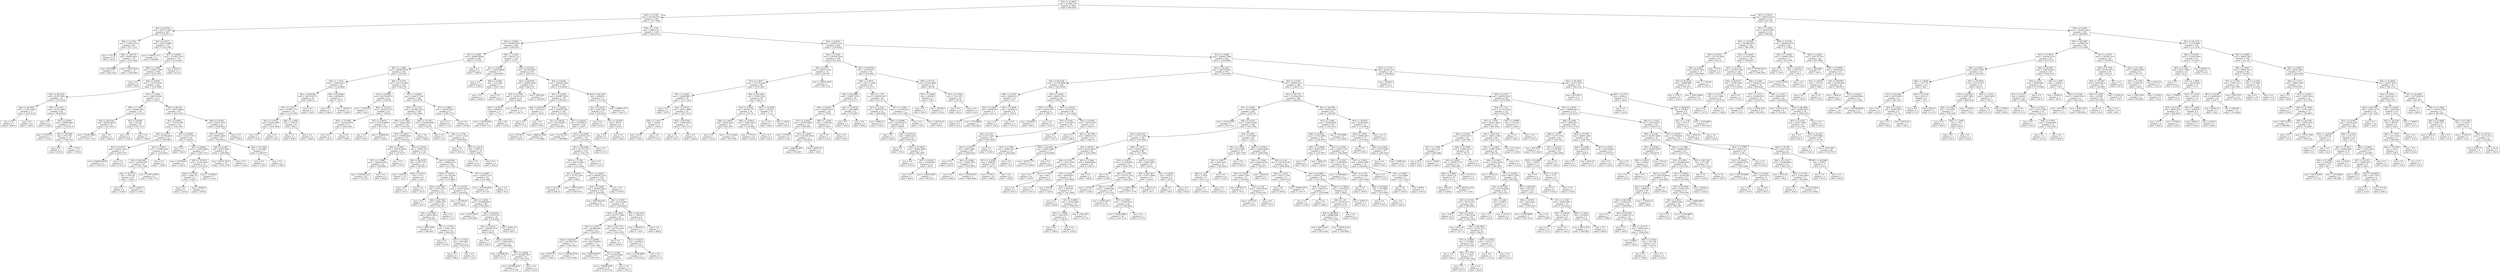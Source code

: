 digraph Tree {
node [shape=box] ;
0 [label="X[5] <= 16.4822\nmse = 333404.7141\nsamples = 2000\nvalue = 996.3955"] ;
1 [label="X[6] <= 0.1365\nmse = 301204.8375\nsamples = 1526\nvalue = 1107.7844"] ;
0 -> 1 [labeldistance=2.5, labelangle=45, headlabel="True"] ;
2 [label="X[3] <= 0.4762\nmse = 227271.9307\nsamples = 207\nvalue = 1392.6715"] ;
1 -> 2 ;
3 [label="X[8] <= 4.5724\nmse = 175094.3163\nsamples = 28\nvalue = 871.5714"] ;
2 -> 3 ;
4 [label="mse = 7123.36\nsamples = 10\nvalue = 385.8"] ;
3 -> 4 ;
5 [label="X[4] <= 58.6779\nmse = 64483.4691\nsamples = 18\nvalue = 1141.4444"] ;
3 -> 5 ;
6 [label="mse = 826.8889\nsamples = 3\nvalue = 820.3333"] ;
5 -> 6 ;
7 [label="mse = 52467.8222\nsamples = 15\nvalue = 1205.6667"] ;
5 -> 7 ;
8 [label="X[1] <= 0.8211\nmse = 186313.0889\nsamples = 179\nvalue = 1474.1844"] ;
2 -> 8 ;
9 [label="mse = 274879.1111\nsamples = 9\nvalue = 758.6667"] ;
8 -> 9 ;
10 [label="X[7] <= 4.8602\nmse = 153085.3193\nsamples = 170\nvalue = 1512.0647"] ;
8 -> 10 ;
11 [label="X[8] <= 1.0389\nmse = 139201.2369\nsamples = 166\nvalue = 1532.3072"] ;
10 -> 11 ;
12 [label="mse = 0.0\nsamples = 6\nvalue = 984.0"] ;
11 -> 12 ;
13 [label="X[6] <= 0.0091\nmse = 132724.4765\nsamples = 160\nvalue = 1552.8688"] ;
11 -> 13 ;
14 [label="X[2] <= 84.2072\nmse = 61267.9405\nsamples = 43\nvalue = 1710.3256"] ;
13 -> 14 ;
15 [label="X[4] <= 44.4932\nmse = 51252.5952\nsamples = 17\nvalue = 1535.4118"] ;
14 -> 15 ;
16 [label="mse = 0.0\nsamples = 7\nvalue = 1806.0"] ;
15 -> 16 ;
17 [label="mse = 0.0\nsamples = 10\nvalue = 1346.0"] ;
15 -> 17 ;
18 [label="X[0] <= 0.1627\nmse = 34732.3669\nsamples = 26\nvalue = 1824.6923"] ;
14 -> 18 ;
19 [label="mse = 0.0\nsamples = 9\nvalue = 1948.0"] ;
18 -> 19 ;
20 [label="X[5] <= 6.8091\nmse = 40808.9481\nsamples = 17\nvalue = 1759.4118"] ;
18 -> 20 ;
21 [label="mse = 187272.0\nsamples = 3\nvalue = 1576.0"] ;
20 -> 21 ;
22 [label="X[2] <= 88.7006\nmse = 670.7755\nsamples = 14\nvalue = 1798.7143"] ;
20 -> 22 ;
23 [label="mse = 0.0\nsamples = 3\nvalue = 1816.0"] ;
22 -> 23 ;
24 [label="mse = 750.0\nsamples = 11\nvalue = 1794.0"] ;
22 -> 24 ;
25 [label="X[7] <= 1.4403\nmse = 146525.6581\nsamples = 117\nvalue = 1495.0"] ;
13 -> 25 ;
26 [label="X[8] <= 7.3365\nmse = 45969.1822\nsamples = 30\nvalue = 1713.1333"] ;
25 -> 26 ;
27 [label="X[2] <= 89.3356\nmse = 68228.2438\nsamples = 19\nvalue = 1673.4211"] ;
26 -> 27 ;
28 [label="mse = 76240.3806\nsamples = 17\nvalue = 1672.1765"] ;
27 -> 28 ;
29 [label="mse = 0.0\nsamples = 2\nvalue = 1684.0"] ;
27 -> 29 ;
30 [label="X[7] <= 0.8382\nmse = 92.562\nsamples = 11\nvalue = 1781.7273"] ;
26 -> 30 ;
31 [label="mse = 0.0\nsamples = 4\nvalue = 1769.0"] ;
30 -> 31 ;
32 [label="mse = 0.0\nsamples = 7\nvalue = 1789.0"] ;
30 -> 32 ;
33 [label="X[2] <= 89.359\nmse = 159134.8604\nsamples = 87\nvalue = 1419.7816"] ;
25 -> 33 ;
34 [label="X[3] <= 0.6693\nmse = 170331.992\nsamples = 56\nvalue = 1326.1607"] ;
33 -> 34 ;
35 [label="X[0] <= 0.2012\nmse = 187594.9444\nsamples = 36\nvalue = 1360.6667"] ;
34 -> 35 ;
36 [label="X[5] <= 8.6574\nmse = 282421.2622\nsamples = 15\nvalue = 1400.7333"] ;
35 -> 36 ;
37 [label="mse = 384665.6529\nsamples = 11\nvalue = 1389.7273"] ;
36 -> 37 ;
38 [label="mse = 0.0\nsamples = 4\nvalue = 1431.0"] ;
36 -> 38 ;
39 [label="X[1] <= 0.8621\nmse = 117896.1406\nsamples = 21\nvalue = 1332.0476"] ;
35 -> 39 ;
40 [label="X[2] <= 86.4203\nmse = 129320.5097\nsamples = 19\nvalue = 1341.7368"] ;
39 -> 40 ;
41 [label="X[2] <= 82.5753\nmse = 1879.56\nsamples = 10\nvalue = 1346.2"] ;
40 -> 41 ;
42 [label="mse = 0.0\nsamples = 6\nvalue = 1338.0"] ;
41 -> 42 ;
43 [label="mse = 4446.75\nsamples = 4\nvalue = 1358.5"] ;
41 -> 43 ;
44 [label="mse = 270874.8395\nsamples = 9\nvalue = 1336.7778"] ;
40 -> 44 ;
45 [label="mse = 0.0\nsamples = 2\nvalue = 1240.0"] ;
39 -> 45 ;
46 [label="X[1] <= 0.8589\nmse = 133257.7475\nsamples = 20\nvalue = 1264.05"] ;
34 -> 46 ;
47 [label="mse = 0.0\nsamples = 3\nvalue = 816.0"] ;
46 -> 47 ;
48 [label="X[1] <= 0.9653\nmse = 115095.8685\nsamples = 17\nvalue = 1343.1176"] ;
46 -> 48 ;
49 [label="mse = 120270.24\nsamples = 5\nvalue = 1505.6"] ;
48 -> 49 ;
50 [label="X[4] <= 70.5415\nmse = 97356.2431\nsamples = 12\nvalue = 1275.4167"] ;
48 -> 50 ;
51 [label="X[0] <= 0.5359\nmse = 12443.76\nsamples = 5\nvalue = 1460.8"] ;
50 -> 51 ;
52 [label="mse = 0.0\nsamples = 2\nvalue = 1435.0"] ;
51 -> 52 ;
53 [label="mse = 20000.0\nsamples = 3\nvalue = 1478.0"] ;
51 -> 53 ;
54 [label="mse = 115926.0\nsamples = 7\nvalue = 1143.0"] ;
50 -> 54 ;
55 [label="X[8] <= 6.4563\nmse = 94472.3455\nsamples = 31\nvalue = 1588.9032"] ;
33 -> 55 ;
56 [label="X[6] <= 0.0345\nmse = 69945.2604\nsamples = 29\nvalue = 1633.6552"] ;
55 -> 56 ;
57 [label="X[0] <= 0.2367\nmse = 82257.6281\nsamples = 22\nvalue = 1584.9091"] ;
56 -> 57 ;
58 [label="mse = 83272.5319\nsamples = 19\nvalue = 1625.3158"] ;
57 -> 58 ;
59 [label="mse = 0.0\nsamples = 3\nvalue = 1329.0"] ;
57 -> 59 ;
60 [label="X[2] <= 91.7659\nmse = 310.4082\nsamples = 7\nvalue = 1786.8571"] ;
56 -> 60 ;
61 [label="mse = 0.0\nsamples = 2\nvalue = 1759.0"] ;
60 -> 61 ;
62 [label="mse = 0.0\nsamples = 5\nvalue = 1798.0"] ;
60 -> 62 ;
63 [label="mse = 0.0\nsamples = 2\nvalue = 940.0"] ;
55 -> 63 ;
64 [label="mse = 6561.0\nsamples = 4\nvalue = 672.0"] ;
10 -> 64 ;
65 [label="X[8] <= 1.7345\nmse = 298071.61\nsamples = 1319\nvalue = 1063.0751"] ;
1 -> 65 ;
66 [label="X[6] <= 0.6668\nmse = 393084.0057\nsamples = 469\nvalue = 940.6183"] ;
65 -> 66 ;
67 [label="X[7] <= 4.9588\nmse = 326893.8564\nsamples = 249\nvalue = 775.502"] ;
66 -> 67 ;
68 [label="X[5] <= 1.1848\nmse = 299586.8538\nsamples = 243\nvalue = 746.3045"] ;
67 -> 68 ;
69 [label="X[5] <= 1.1416\nmse = 178458.1617\nsamples = 29\nvalue = 1126.8966"] ;
68 -> 69 ;
70 [label="X[4] <= 69.8549\nmse = 100133.9375\nsamples = 24\nvalue = 994.25"] ;
69 -> 70 ;
71 [label="X[7] <= 4.4711\nmse = 51089.7175\nsamples = 19\nvalue = 1119.5789"] ;
70 -> 71 ;
72 [label="X[5] <= 1.0214\nmse = 52842.0496\nsamples = 11\nvalue = 1232.3636"] ;
71 -> 72 ;
73 [label="mse = 0.0\nsamples = 2\nvalue = 1720.0"] ;
72 -> 73 ;
74 [label="mse = 0.0\nsamples = 9\nvalue = 1124.0"] ;
72 -> 74 ;
75 [label="X[8] <= 1.0293\nmse = 7140.25\nsamples = 8\nvalue = 964.5"] ;
71 -> 75 ;
76 [label="mse = 0.0\nsamples = 4\nvalue = 880.0"] ;
75 -> 76 ;
77 [label="mse = 0.0\nsamples = 4\nvalue = 1049.0"] ;
75 -> 77 ;
78 [label="mse = 0.0\nsamples = 5\nvalue = 518.0"] ;
70 -> 78 ;
79 [label="X[2] <= 83.8444\nmse = 64566.64\nsamples = 5\nvalue = 1763.6"] ;
69 -> 79 ;
80 [label="mse = 0.0\nsamples = 3\nvalue = 1964.0"] ;
79 -> 80 ;
81 [label="mse = 10816.0\nsamples = 2\nvalue = 1463.0"] ;
79 -> 81 ;
82 [label="X[6] <= 0.2074\nmse = 293712.2069\nsamples = 214\nvalue = 694.729"] ;
68 -> 82 ;
83 [label="X[3] <= 0.5489\nmse = 435706.8576\nsamples = 25\nvalue = 1145.68"] ;
82 -> 83 ;
84 [label="mse = 12188.16\nsamples = 5\nvalue = 302.2"] ;
83 -> 84 ;
85 [label="X[4] <= 75.9213\nmse = 319255.7475\nsamples = 20\nvalue = 1356.55"] ;
83 -> 85 ;
86 [label="X[4] <= 74.2665\nmse = 130320.2479\nsamples = 11\nvalue = 1650.4545"] ;
85 -> 86 ;
87 [label="mse = 0.0\nsamples = 5\nvalue = 1255.0"] ;
86 -> 87 ;
88 [label="mse = 0.0\nsamples = 6\nvalue = 1980.0"] ;
86 -> 88 ;
89 [label="X[7] <= 4.4679\nmse = 315564.8889\nsamples = 9\nvalue = 997.3333"] ;
85 -> 89 ;
90 [label="mse = 0.0\nsamples = 4\nvalue = 583.0"] ;
89 -> 90 ;
91 [label="mse = 320808.96\nsamples = 5\nvalue = 1328.8"] ;
89 -> 91 ;
92 [label="X[1] <= 0.8368\nmse = 244472.7186\nsamples = 189\nvalue = 635.0794"] ;
82 -> 92 ;
93 [label="X[5] <= 15.1161\nmse = 215060.7833\nsamples = 180\nvalue = 601.3944"] ;
92 -> 93 ;
94 [label="X[4] <= 97.7845\nmse = 192445.9457\nsamples = 155\nvalue = 546.0516"] ;
93 -> 94 ;
95 [label="X[3] <= 0.4916\nmse = 170899.9316\nsamples = 153\nvalue = 528.4314"] ;
94 -> 95 ;
96 [label="X[6] <= 0.5054\nmse = 241916.9628\nsamples = 34\nvalue = 727.9118"] ;
95 -> 96 ;
97 [label="X[7] <= 3.7098\nmse = 249499.0303\nsamples = 32\nvalue = 748.9688"] ;
96 -> 97 ;
98 [label="mse = 330028.1233\nsamples = 24\nvalue = 723.2917"] ;
97 -> 98 ;
99 [label="mse = 0.0\nsamples = 8\nvalue = 826.0"] ;
97 -> 99 ;
100 [label="mse = 0.0\nsamples = 2\nvalue = 391.0"] ;
96 -> 100 ;
101 [label="X[3] <= 0.5583\nmse = 135991.725\nsamples = 119\nvalue = 471.437"] ;
95 -> 101 ;
102 [label="X[4] <= 66.4278\nmse = 4783.7755\nsamples = 14\nvalue = 169.2857"] ;
101 -> 102 ;
103 [label="mse = 2628.36\nsamples = 10\nvalue = 135.2"] ;
102 -> 103 ;
104 [label="X[6] <= 0.6311\nmse = 6.25\nsamples = 4\nvalue = 254.5"] ;
102 -> 104 ;
105 [label="mse = 0.0\nsamples = 2\nvalue = 257.0"] ;
104 -> 105 ;
106 [label="mse = 0.0\nsamples = 2\nvalue = 252.0"] ;
104 -> 106 ;
107 [label="X[4] <= 94.8246\nmse = 139690.3713\nsamples = 105\nvalue = 511.7238"] ;
101 -> 107 ;
108 [label="X[4] <= 75.9213\nmse = 121739.594\nsamples = 86\nvalue = 570.5698"] ;
107 -> 108 ;
109 [label="X[2] <= 82.7065\nmse = 41015.4711\nsamples = 33\nvalue = 475.7273"] ;
108 -> 109 ;
110 [label="mse = 0.0\nsamples = 7\nvalue = 221.0"] ;
109 -> 110 ;
111 [label="X[4] <= 69.7446\nmse = 29885.5207\nsamples = 26\nvalue = 544.3077"] ;
109 -> 111 ;
112 [label="X[4] <= 43.3885\nmse = 20955.2653\nsamples = 21\nvalue = 599.8571"] ;
111 -> 112 ;
113 [label="mse = 3690.1389\nsamples = 6\nvalue = 388.1667"] ;
112 -> 113 ;
114 [label="X[7] <= 2.6758\nmse = 2766.1156\nsamples = 15\nvalue = 684.5333"] ;
112 -> 114 ;
115 [label="mse = 0.0\nsamples = 2\nvalue = 557.0"] ;
114 -> 115 ;
116 [label="X[5] <= 2.2539\nmse = 304.4379\nsamples = 13\nvalue = 704.1538"] ;
114 -> 116 ;
117 [label="mse = 0.0\nsamples = 7\nvalue = 688.0"] ;
116 -> 117 ;
118 [label="mse = 0.0\nsamples = 6\nvalue = 723.0"] ;
116 -> 118 ;
119 [label="mse = 0.0\nsamples = 5\nvalue = 311.0"] ;
111 -> 119 ;
120 [label="X[7] <= 4.5378\nmse = 162913.8199\nsamples = 53\nvalue = 629.6226"] ;
108 -> 120 ;
121 [label="mse = 167444.64\nsamples = 5\nvalue = 984.6"] ;
120 -> 121 ;
122 [label="X[8] <= 1.0402\nmse = 147948.6454\nsamples = 48\nvalue = 592.6458"] ;
120 -> 122 ;
123 [label="mse = 91379.8025\nsamples = 9\nvalue = 410.4444"] ;
122 -> 123 ;
124 [label="X[2] <= 89.2052\nmse = 151574.1617\nsamples = 39\nvalue = 634.6923"] ;
122 -> 124 ;
125 [label="X[1] <= 0.8218\nmse = 169649.7576\nsamples = 33\nvalue = 660.0"] ;
124 -> 125 ;
126 [label="mse = 0.0\nsamples = 2\nvalue = 845.0"] ;
125 -> 126 ;
127 [label="X[2] <= 83.0565\nmse = 178244.3829\nsamples = 31\nvalue = 648.0645"] ;
125 -> 127 ;
128 [label="mse = 205480.89\nsamples = 10\nvalue = 597.1"] ;
127 -> 128 ;
129 [label="X[1] <= 0.8268\nmse = 163448.7937\nsamples = 21\nvalue = 672.3333"] ;
127 -> 129 ;
130 [label="mse = 201894.4152\nsamples = 17\nvalue = 670.7647"] ;
129 -> 130 ;
131 [label="mse = 0.0\nsamples = 4\nvalue = 679.0"] ;
129 -> 131 ;
132 [label="mse = 29261.25\nsamples = 6\nvalue = 495.5"] ;
124 -> 132 ;
133 [label="X[7] <= 4.8863\nmse = 134322.1274\nsamples = 19\nvalue = 245.3684"] ;
107 -> 133 ;
134 [label="mse = 241196.4844\nsamples = 8\nvalue = 457.625"] ;
133 -> 134 ;
135 [label="mse = 0.0\nsamples = 11\nvalue = 91.0"] ;
133 -> 135 ;
136 [label="mse = 0.0\nsamples = 2\nvalue = 1894.0"] ;
94 -> 136 ;
137 [label="X[4] <= 70.3971\nmse = 218548.0896\nsamples = 25\nvalue = 944.52"] ;
93 -> 137 ;
138 [label="mse = 0.0\nsamples = 3\nvalue = 32.0"] ;
137 -> 138 ;
139 [label="X[8] <= 1.5758\nmse = 119317.1343\nsamples = 22\nvalue = 1068.9545"] ;
137 -> 139 ;
140 [label="mse = 0.0\nsamples = 3\nvalue = 1835.0"] ;
139 -> 140 ;
141 [label="X[7] <= 3.8176\nmse = 30870.0\nsamples = 19\nvalue = 948.0"] ;
139 -> 141 ;
142 [label="mse = 0.0\nsamples = 14\nvalue = 1053.0"] ;
141 -> 142 ;
143 [label="mse = 0.0\nsamples = 5\nvalue = 654.0"] ;
141 -> 143 ;
144 [label="X[7] <= 4.8863\nmse = 356148.3951\nsamples = 9\nvalue = 1308.7778"] ;
92 -> 144 ;
145 [label="mse = 0.0\nsamples = 5\nvalue = 775.0"] ;
144 -> 145 ;
146 [label="mse = 0.0\nsamples = 4\nvalue = 1976.0"] ;
144 -> 146 ;
147 [label="mse = 0.0\nsamples = 6\nvalue = 1958.0"] ;
67 -> 147 ;
148 [label="X[5] <= 1.1039\nmse = 402217.25\nsamples = 220\nvalue = 1127.5"] ;
66 -> 148 ;
149 [label="X[1] <= 0.8229\nmse = 110230.8099\nsamples = 11\nvalue = 1664.9091"] ;
148 -> 149 ;
150 [label="mse = 0.0\nsamples = 4\nvalue = 1226.0"] ;
149 -> 150 ;
151 [label="X[6] <= 0.9381\nmse = 235.9184\nsamples = 7\nvalue = 1915.7143"] ;
149 -> 151 ;
152 [label="mse = 0.0\nsamples = 5\nvalue = 1906.0"] ;
151 -> 152 ;
153 [label="mse = 0.0\nsamples = 2\nvalue = 1940.0"] ;
151 -> 153 ;
154 [label="X[4] <= 65.3815\nmse = 401584.4847\nsamples = 209\nvalue = 1099.2153"] ;
148 -> 154 ;
155 [label="X[2] <= 84.8165\nmse = 208842.2893\nsamples = 22\nvalue = 626.2727"] ;
154 -> 155 ;
156 [label="X[3] <= 0.5746\nmse = 122394.1333\nsamples = 15\nvalue = 868.0"] ;
155 -> 156 ;
157 [label="X[1] <= 0.9432\nmse = 68650.0\nsamples = 11\nvalue = 771.0"] ;
156 -> 157 ;
158 [label="mse = 14639.5062\nsamples = 9\nvalue = 658.7778"] ;
157 -> 158 ;
159 [label="mse = 0.0\nsamples = 2\nvalue = 1276.0"] ;
157 -> 159 ;
160 [label="mse = 173160.1875\nsamples = 4\nvalue = 1134.75"] ;
156 -> 160 ;
161 [label="mse = 566.2041\nsamples = 7\nvalue = 108.2857"] ;
155 -> 161 ;
162 [label="X[3] <= 0.6199\nmse = 394849.5246\nsamples = 187\nvalue = 1154.8556"] ;
154 -> 162 ;
163 [label="X[7] <= 4.2224\nmse = 412867.2983\nsamples = 170\nvalue = 1192.8235"] ;
162 -> 163 ;
164 [label="X[4] <= 85.9379\nmse = 39755.76\nsamples = 5\nvalue = 539.8"] ;
163 -> 164 ;
165 [label="mse = 0.0\nsamples = 3\nvalue = 377.0"] ;
164 -> 165 ;
166 [label="mse = 0.0\nsamples = 2\nvalue = 784.0"] ;
164 -> 166 ;
167 [label="X[1] <= 0.8226\nmse = 410859.7041\nsamples = 165\nvalue = 1212.6121"] ;
163 -> 167 ;
168 [label="X[1] <= 0.8226\nmse = 191358.4671\nsamples = 21\nvalue = 939.0952"] ;
167 -> 168 ;
169 [label="mse = 18738.5\nsamples = 12\nvalue = 1045.0"] ;
168 -> 169 ;
170 [label="mse = 386624.7654\nsamples = 9\nvalue = 797.8889"] ;
168 -> 170 ;
171 [label="X[1] <= 0.8229\nmse = 430369.25\nsamples = 144\nvalue = 1252.5"] ;
167 -> 171 ;
172 [label="mse = 141102.321\nsamples = 9\nvalue = 1796.8889"] ;
171 -> 172 ;
173 [label="X[2] <= 91.6961\nmse = 428579.2755\nsamples = 135\nvalue = 1216.2074"] ;
171 -> 173 ;
174 [label="X[2] <= 90.1066\nmse = 427722.7472\nsamples = 132\nvalue = 1231.553"] ;
173 -> 174 ;
175 [label="X[5] <= 1.1788\nmse = 434719.3814\nsamples = 127\nvalue = 1212.2441"] ;
174 -> 175 ;
176 [label="X[7] <= 4.8912\nmse = 77755.1429\nsamples = 7\nvalue = 868.0"] ;
175 -> 176 ;
177 [label="mse = 54.1875\nsamples = 4\nvalue = 800.25"] ;
176 -> 177 ;
178 [label="mse = 167076.2222\nsamples = 3\nvalue = 958.3333"] ;
176 -> 178 ;
179 [label="X[1] <= 0.8265\nmse = 448226.3194\nsamples = 120\nvalue = 1232.325"] ;
175 -> 179 ;
180 [label="X[3] <= 0.5489\nmse = 452430.4281\nsamples = 118\nvalue = 1224.8051"] ;
179 -> 180 ;
181 [label="mse = 606728.8163\nsamples = 21\nvalue = 1067.5714"] ;
180 -> 181 ;
182 [label="X[6] <= 0.9267\nmse = 412514.605\nsamples = 97\nvalue = 1258.8454"] ;
180 -> 182 ;
183 [label="X[4] <= 83.3329\nmse = 419737.7669\nsamples = 93\nvalue = 1269.6774"] ;
182 -> 183 ;
184 [label="X[0] <= 0.1055\nmse = 441869.369\nsamples = 82\nvalue = 1248.8171"] ;
183 -> 184 ;
185 [label="X[2] <= 84.8165\nmse = 425709.7025\nsamples = 11\nvalue = 1384.5455"] ;
184 -> 185 ;
186 [label="mse = 8930.25\nsamples = 4\nvalue = 1659.5"] ;
185 -> 186 ;
187 [label="mse = 595983.6735\nsamples = 7\nvalue = 1227.4286"] ;
185 -> 187 ;
188 [label="X[7] <= 4.8002\nmse = 441076.6455\nsamples = 71\nvalue = 1227.7887"] ;
184 -> 188 ;
189 [label="mse = 485839.9937\nsamples = 47\nvalue = 1181.5319"] ;
188 -> 189 ;
190 [label="X[7] <= 4.894\nmse = 341018.9844\nsamples = 24\nvalue = 1318.375"] ;
188 -> 190 ;
191 [label="mse = 376809.9592\nsamples = 21\nvalue = 1358.5714"] ;
190 -> 191 ;
192 [label="mse = 0.0\nsamples = 3\nvalue = 1037.0"] ;
190 -> 192 ;
193 [label="X[2] <= 83.1718\nmse = 227331.2397\nsamples = 11\nvalue = 1425.1818"] ;
183 -> 193 ;
194 [label="mse = 0.0\nsamples = 3\nvalue = 1839.0"] ;
193 -> 194 ;
195 [label="X[1] <= 0.8243\nmse = 224282.0\nsamples = 8\nvalue = 1270.0"] ;
193 -> 195 ;
196 [label="mse = 15308.8889\nsamples = 6\nvalue = 1536.3333"] ;
195 -> 196 ;
197 [label="mse = 0.0\nsamples = 2\nvalue = 471.0"] ;
195 -> 197 ;
198 [label="X[4] <= 84.1267\nmse = 178422.0\nsamples = 4\nvalue = 1007.0"] ;
182 -> 198 ;
199 [label="mse = 306916.0\nsamples = 2\nvalue = 1165.0"] ;
198 -> 199 ;
200 [label="mse = 0.0\nsamples = 2\nvalue = 849.0"] ;
198 -> 200 ;
201 [label="mse = 0.0\nsamples = 2\nvalue = 1676.0"] ;
179 -> 201 ;
202 [label="mse = 0.0\nsamples = 5\nvalue = 1722.0"] ;
174 -> 202 ;
203 [label="mse = 0.0\nsamples = 3\nvalue = 541.0"] ;
173 -> 203 ;
204 [label="X[4] <= 84.1267\nmse = 56099.91\nsamples = 17\nvalue = 775.1765"] ;
162 -> 204 ;
205 [label="X[3] <= 0.6478\nmse = 1842.5325\nsamples = 13\nvalue = 659.9231"] ;
204 -> 205 ;
206 [label="mse = 0.0\nsamples = 7\nvalue = 695.0"] ;
205 -> 206 ;
207 [label="X[1] <= 0.8393\nmse = 882.0\nsamples = 6\nvalue = 619.0"] ;
205 -> 207 ;
208 [label="mse = 0.0\nsamples = 2\nvalue = 577.0"] ;
207 -> 208 ;
209 [label="mse = 0.0\nsamples = 4\nvalue = 640.0"] ;
207 -> 209 ;
210 [label="mse = 48960.1875\nsamples = 4\nvalue = 1149.75"] ;
204 -> 210 ;
211 [label="X[1] <= 0.8218\nmse = 232807.7144\nsamples = 850\nvalue = 1130.6424"] ;
65 -> 211 ;
212 [label="X[0] <= 0.5382\nmse = 239426.1918\nsamples = 158\nvalue = 823.8101"] ;
211 -> 212 ;
213 [label="X[6] <= 0.877\nmse = 198427.5051\nsamples = 75\nvalue = 1055.96"] ;
212 -> 213 ;
214 [label="X[7] <= 2.8877\nmse = 137279.4299\nsamples = 68\nvalue = 1135.2647"] ;
213 -> 214 ;
215 [label="X[7] <= 1.4922\nmse = 124809.8673\nsamples = 18\nvalue = 1511.7222"] ;
214 -> 215 ;
216 [label="mse = 0.0\nsamples = 2\nvalue = 587.0"] ;
215 -> 216 ;
217 [label="X[5] <= 9.0745\nmse = 20161.0898\nsamples = 16\nvalue = 1627.3125"] ;
215 -> 217 ;
218 [label="X[8] <= 7.4417\nmse = 368.64\nsamples = 5\nvalue = 1769.4"] ;
217 -> 218 ;
219 [label="mse = 20.25\nsamples = 2\nvalue = 1792.5"] ;
218 -> 219 ;
220 [label="mse = 8.0\nsamples = 3\nvalue = 1754.0"] ;
218 -> 220 ;
221 [label="X[2] <= 84.0164\nmse = 15809.6529\nsamples = 11\nvalue = 1562.7273"] ;
217 -> 221 ;
222 [label="mse = 0.0\nsamples = 9\nvalue = 1622.0"] ;
221 -> 222 ;
223 [label="mse = 0.0\nsamples = 2\nvalue = 1296.0"] ;
221 -> 223 ;
224 [label="X[2] <= 83.1929\nmse = 72382.2324\nsamples = 50\nvalue = 999.74"] ;
214 -> 224 ;
225 [label="X[3] <= 0.5703\nmse = 61918.7775\nsamples = 40\nvalue = 1071.35"] ;
224 -> 225 ;
226 [label="X[8] <= 1.8979\nmse = 36621.0612\nsamples = 21\nvalue = 991.2857"] ;
225 -> 226 ;
227 [label="mse = 0.0\nsamples = 7\nvalue = 1233.0"] ;
226 -> 227 ;
228 [label="mse = 11112.2449\nsamples = 14\nvalue = 870.4286"] ;
226 -> 228 ;
229 [label="X[8] <= 10.9623\nmse = 74963.5014\nsamples = 19\nvalue = 1159.8421"] ;
225 -> 229 ;
230 [label="mse = 77763.0\nsamples = 16\nvalue = 1202.0"] ;
229 -> 230 ;
231 [label="mse = 0.0\nsamples = 3\nvalue = 935.0"] ;
229 -> 231 ;
232 [label="X[4] <= 33.4444\nmse = 11676.21\nsamples = 10\nvalue = 713.3"] ;
224 -> 232 ;
233 [label="mse = 0.0\nsamples = 7\nvalue = 644.0"] ;
232 -> 233 ;
234 [label="mse = 1568.0\nsamples = 3\nvalue = 875.0"] ;
232 -> 234 ;
235 [label="mse = 137843.3878\nsamples = 7\nvalue = 285.5714"] ;
213 -> 235 ;
236 [label="X[2] <= 89.4936\nmse = 183769.071\nsamples = 83\nvalue = 614.0361"] ;
212 -> 236 ;
237 [label="X[8] <= 7.8074\nmse = 193151.7669\nsamples = 58\nvalue = 712.5172"] ;
236 -> 237 ;
238 [label="X[2] <= 86.2668\nmse = 128407.3532\nsamples = 29\nvalue = 473.5172"] ;
237 -> 238 ;
239 [label="X[0] <= 0.6591\nmse = 148874.9275\nsamples = 20\nvalue = 579.65"] ;
238 -> 239 ;
240 [label="X[7] <= 4.4426\nmse = 165393.9289\nsamples = 15\nvalue = 496.0667"] ;
239 -> 240 ;
241 [label="mse = 23763.0\nsamples = 4\nvalue = 319.0"] ;
240 -> 241 ;
242 [label="X[1] <= 0.8208\nmse = 201349.3388\nsamples = 11\nvalue = 560.4545"] ;
240 -> 242 ;
243 [label="mse = 264458.2041\nsamples = 7\nvalue = 559.2857"] ;
242 -> 243 ;
244 [label="mse = 90902.25\nsamples = 4\nvalue = 562.5"] ;
242 -> 244 ;
245 [label="X[8] <= 3.2494\nmse = 15483.84\nsamples = 5\nvalue = 830.4"] ;
239 -> 245 ;
246 [label="mse = 0.0\nsamples = 3\nvalue = 932.0"] ;
245 -> 246 ;
247 [label="mse = 0.0\nsamples = 2\nvalue = 678.0"] ;
245 -> 247 ;
248 [label="X[4] <= 70.9738\nmse = 2266.8889\nsamples = 9\nvalue = 237.6667"] ;
238 -> 248 ;
249 [label="mse = 0.0\nsamples = 3\nvalue = 305.0"] ;
248 -> 249 ;
250 [label="mse = 0.0\nsamples = 6\nvalue = 204.0"] ;
248 -> 250 ;
251 [label="X[6] <= 1.278\nmse = 143654.1807\nsamples = 29\nvalue = 951.5172"] ;
237 -> 251 ;
252 [label="X[7] <= 2.1243\nmse = 120874.4132\nsamples = 22\nvalue = 1040.6364"] ;
251 -> 252 ;
253 [label="mse = 6480.25\nsamples = 2\nvalue = 1560.5"] ;
252 -> 253 ;
254 [label="X[8] <= 8.0686\nmse = 102585.4275\nsamples = 20\nvalue = 988.65"] ;
252 -> 254 ;
255 [label="mse = 0.0\nsamples = 2\nvalue = 1429.0"] ;
254 -> 255 ;
256 [label="X[2] <= 85.0134\nmse = 90044.534\nsamples = 18\nvalue = 939.7222"] ;
254 -> 256 ;
257 [label="mse = 0.0\nsamples = 3\nvalue = 702.0"] ;
256 -> 257 ;
258 [label="X[2] <= 87.9033\nmse = 94490.5956\nsamples = 15\nvalue = 987.2667"] ;
256 -> 258 ;
259 [label="mse = 0.0\nsamples = 5\nvalue = 1074.0"] ;
258 -> 259 ;
260 [label="X[3] <= 0.6145\nmse = 136093.89\nsamples = 10\nvalue = 943.9"] ;
258 -> 260 ;
261 [label="mse = 0.0\nsamples = 3\nvalue = 944.0"] ;
260 -> 261 ;
262 [label="mse = 194419.8367\nsamples = 7\nvalue = 943.8571"] ;
260 -> 262 ;
263 [label="X[7] <= 1.5001\nmse = 111836.8163\nsamples = 7\nvalue = 671.4286"] ;
251 -> 263 ;
264 [label="mse = 2.0\nsamples = 3\nvalue = 754.0"] ;
263 -> 264 ;
265 [label="mse = 186764.25\nsamples = 4\nvalue = 609.5"] ;
263 -> 265 ;
266 [label="X[8] <= 9.7141\nmse = 87299.2864\nsamples = 25\nvalue = 385.56"] ;
236 -> 266 ;
267 [label="X[5] <= 5.8445\nmse = 26362.8\nsamples = 5\nvalue = 938.0"] ;
266 -> 267 ;
268 [label="mse = 0.0\nsamples = 2\nvalue = 881.0"] ;
267 -> 268 ;
269 [label="mse = 40328.0\nsamples = 3\nvalue = 976.0"] ;
267 -> 269 ;
270 [label="X[7] <= 3.0362\nmse = 7161.5475\nsamples = 20\nvalue = 247.45"] ;
266 -> 270 ;
271 [label="mse = 0.0\nsamples = 17\nvalue = 283.0"] ;
270 -> 271 ;
272 [label="mse = 0.0\nsamples = 3\nvalue = 46.0"] ;
270 -> 272 ;
273 [label="X[1] <= 1.0648\nmse = 204892.7998\nsamples = 692\nvalue = 1200.6994"] ;
211 -> 273 ;
274 [label="X[2] <= 81.4247\nmse = 188270.9421\nsamples = 673\nvalue = 1224.4428"] ;
273 -> 274 ;
275 [label="X[2] <= 80.9228\nmse = 127320.9908\nsamples = 104\nvalue = 1423.4038"] ;
274 -> 275 ;
276 [label="X[8] <= 6.7365\nmse = 202855.81\nsamples = 10\nvalue = 718.7"] ;
275 -> 276 ;
277 [label="X[3] <= 0.5062\nmse = 95590.64\nsamples = 5\nvalue = 431.6"] ;
276 -> 277 ;
278 [label="mse = 16.0\nsamples = 2\nvalue = 55.0"] ;
277 -> 278 ;
279 [label="mse = 1720.8889\nsamples = 3\nvalue = 682.6667"] ;
277 -> 279 ;
280 [label="X[1] <= 0.8586\nmse = 145268.16\nsamples = 5\nvalue = 1005.8"] ;
276 -> 280 ;
281 [label="mse = 0.0\nsamples = 2\nvalue = 539.0"] ;
280 -> 281 ;
282 [label="mse = 0.0\nsamples = 3\nvalue = 1317.0"] ;
280 -> 282 ;
283 [label="X[3] <= 0.4925\nmse = 60834.5103\nsamples = 94\nvalue = 1498.3723"] ;
275 -> 283 ;
284 [label="X[6] <= 0.7899\nmse = 29160.1875\nsamples = 4\nvalue = 1060.75"] ;
283 -> 284 ;
285 [label="mse = 38220.25\nsamples = 2\nvalue = 960.5"] ;
284 -> 285 ;
286 [label="mse = 0.0\nsamples = 2\nvalue = 1161.0"] ;
284 -> 286 ;
287 [label="X[7] <= 3.6234\nmse = 53352.2573\nsamples = 90\nvalue = 1517.8222"] ;
283 -> 287 ;
288 [label="X[4] <= 43.46\nmse = 7552.4079\nsamples = 38\nvalue = 1631.5"] ;
287 -> 288 ;
289 [label="X[0] <= 0.763\nmse = 6537.0225\nsamples = 32\nvalue = 1651.0938"] ;
288 -> 289 ;
290 [label="X[1] <= 0.8274\nmse = 6063.2989\nsamples = 30\nvalue = 1658.6333"] ;
289 -> 290 ;
291 [label="mse = 0.0\nsamples = 18\nvalue = 1647.0"] ;
290 -> 291 ;
292 [label="X[6] <= 0.4469\nmse = 14650.7431\nsamples = 12\nvalue = 1676.0833"] ;
290 -> 292 ;
293 [label="mse = 0.0\nsamples = 3\nvalue = 1696.0"] ;
292 -> 293 ;
294 [label="mse = 19358.0247\nsamples = 9\nvalue = 1669.4444"] ;
292 -> 294 ;
295 [label="mse = 0.0\nsamples = 2\nvalue = 1538.0"] ;
289 -> 295 ;
296 [label="mse = 0.0\nsamples = 6\nvalue = 1527.0"] ;
288 -> 296 ;
297 [label="X[0] <= 0.4194\nmse = 70476.9183\nsamples = 52\nvalue = 1434.75"] ;
287 -> 297 ;
298 [label="mse = 0.0\nsamples = 2\nvalue = 684.0"] ;
297 -> 298 ;
299 [label="X[4] <= 38.1038\nmse = 49849.1716\nsamples = 50\nvalue = 1464.78"] ;
297 -> 299 ;
300 [label="X[3] <= 0.5389\nmse = 44485.4215\nsamples = 33\nvalue = 1385.8182"] ;
299 -> 300 ;
301 [label="X[7] <= 4.2934\nmse = 7488.96\nsamples = 30\nvalue = 1447.2"] ;
300 -> 301 ;
302 [label="mse = 9792.0\nsamples = 18\nvalue = 1480.0"] ;
301 -> 302 ;
303 [label="mse = 0.0\nsamples = 12\nvalue = 1398.0"] ;
301 -> 303 ;
304 [label="mse = 0.0\nsamples = 3\nvalue = 772.0"] ;
300 -> 304 ;
305 [label="X[4] <= 56.5858\nmse = 24663.5848\nsamples = 17\nvalue = 1618.0588"] ;
299 -> 305 ;
306 [label="mse = 32593.719\nsamples = 11\nvalue = 1573.9091"] ;
305 -> 306 ;
307 [label="mse = 0.0\nsamples = 6\nvalue = 1699.0"] ;
305 -> 307 ;
308 [label="X[5] <= 2.6393\nmse = 190853.4211\nsamples = 569\nvalue = 1188.0773"] ;
274 -> 308 ;
309 [label="X[2] <= 89.7741\nmse = 151436.4334\nsamples = 286\nvalue = 1296.8322"] ;
308 -> 309 ;
310 [label="X[7] <= 0.6461\nmse = 163275.6642\nsamples = 205\nvalue = 1236.722"] ;
309 -> 310 ;
311 [label="mse = 15433.6735\nsamples = 7\nvalue = 537.5714"] ;
310 -> 311 ;
312 [label="X[6] <= 0.6333\nmse = 150610.2362\nsamples = 198\nvalue = 1261.4394"] ;
310 -> 312 ;
313 [label="X[4] <= 69.6142\nmse = 133711.6281\nsamples = 132\nvalue = 1332.9091"] ;
312 -> 313 ;
314 [label="X[2] <= 85.05\nmse = 93323.6508\nsamples = 44\nvalue = 1543.5909"] ;
313 -> 314 ;
315 [label="X[8] <= 6.502\nmse = 11678.1108\nsamples = 19\nvalue = 1811.3158"] ;
314 -> 315 ;
316 [label="mse = 0.0\nsamples = 10\nvalue = 1709.0"] ;
315 -> 316 ;
317 [label="X[7] <= 3.7552\nmse = 98.0\nsamples = 9\nvalue = 1925.0"] ;
315 -> 317 ;
318 [label="mse = 0.0\nsamples = 6\nvalue = 1932.0"] ;
317 -> 318 ;
319 [label="mse = 0.0\nsamples = 3\nvalue = 1911.0"] ;
317 -> 319 ;
320 [label="X[5] <= 1.9546\nmse = 59499.6256\nsamples = 25\nvalue = 1340.12"] ;
314 -> 320 ;
321 [label="X[1] <= 0.824\nmse = 56658.845\nsamples = 22\nvalue = 1303.8636"] ;
320 -> 321 ;
322 [label="mse = 466.56\nsamples = 5\nvalue = 1529.2"] ;
321 -> 322 ;
323 [label="X[3] <= 0.5519\nmse = 53859.301\nsamples = 17\nvalue = 1237.5882"] ;
321 -> 323 ;
324 [label="mse = 0.0\nsamples = 5\nvalue = 920.0"] ;
323 -> 324 ;
325 [label="X[3] <= 0.6689\nmse = 16763.9097\nsamples = 12\nvalue = 1369.9167"] ;
323 -> 325 ;
326 [label="X[5] <= 1.3084\nmse = 3263.4375\nsamples = 8\nvalue = 1286.25"] ;
325 -> 326 ;
327 [label="mse = 0.0\nsamples = 3\nvalue = 1360.0"] ;
326 -> 327 ;
328 [label="mse = 0.0\nsamples = 5\nvalue = 1242.0"] ;
326 -> 328 ;
329 [label="mse = 1764.1875\nsamples = 4\nvalue = 1537.25"] ;
325 -> 329 ;
330 [label="mse = 0.0\nsamples = 3\nvalue = 1606.0"] ;
320 -> 330 ;
331 [label="X[8] <= 7.6277\nmse = 120615.4954\nsamples = 88\nvalue = 1227.5682"] ;
313 -> 331 ;
332 [label="X[1] <= 0.8231\nmse = 111238.6035\nsamples = 73\nvalue = 1289.7397"] ;
331 -> 332 ;
333 [label="mse = 0.0\nsamples = 9\nvalue = 1186.0"] ;
332 -> 333 ;
334 [label="X[8] <= 2.2798\nmse = 125155.3142\nsamples = 64\nvalue = 1304.3281"] ;
332 -> 334 ;
335 [label="mse = 14700.0\nsamples = 8\nvalue = 1228.0"] ;
334 -> 335 ;
336 [label="X[4] <= 75.369\nmse = 139983.464\nsamples = 56\nvalue = 1315.2321"] ;
334 -> 336 ;
337 [label="mse = 72438.5475\nsamples = 20\nvalue = 1272.55"] ;
336 -> 337 ;
338 [label="X[7] <= 4.9067\nmse = 175934.0525\nsamples = 36\nvalue = 1338.9444"] ;
336 -> 338 ;
339 [label="mse = 176903.9862\nsamples = 34\nvalue = 1316.1176"] ;
338 -> 339 ;
340 [label="mse = 0.0\nsamples = 2\nvalue = 1727.0"] ;
338 -> 340 ;
341 [label="X[8] <= 13.3618\nmse = 55891.0667\nsamples = 15\nvalue = 925.0"] ;
331 -> 341 ;
342 [label="X[4] <= 84.1267\nmse = 37615.0909\nsamples = 11\nvalue = 1025.0"] ;
341 -> 342 ;
343 [label="mse = 19051.0617\nsamples = 9\nvalue = 1077.7778"] ;
342 -> 343 ;
344 [label="mse = 52212.25\nsamples = 2\nvalue = 787.5"] ;
342 -> 344 ;
345 [label="X[1] <= 0.8621\nmse = 3025.0\nsamples = 4\nvalue = 650.0"] ;
341 -> 345 ;
346 [label="mse = 0.0\nsamples = 2\nvalue = 705.0"] ;
345 -> 346 ;
347 [label="mse = 0.0\nsamples = 2\nvalue = 595.0"] ;
345 -> 347 ;
348 [label="X[3] <= 0.482\nmse = 153759.947\nsamples = 66\nvalue = 1118.5"] ;
312 -> 348 ;
349 [label="X[5] <= 1.5003\nmse = 9102.5606\nsamples = 17\nvalue = 1442.7059"] ;
348 -> 349 ;
350 [label="X[7] <= 3.0677\nmse = 1693.4438\nsamples = 13\nvalue = 1393.6923"] ;
349 -> 350 ;
351 [label="X[6] <= 1.61\nmse = 2.7654\nsamples = 9\nvalue = 1421.1111"] ;
350 -> 351 ;
352 [label="mse = 0.0\nsamples = 2\nvalue = 1418.0"] ;
351 -> 352 ;
353 [label="mse = 0.0\nsamples = 7\nvalue = 1422.0"] ;
351 -> 353 ;
354 [label="mse = 0.0\nsamples = 4\nvalue = 1332.0"] ;
350 -> 354 ;
355 [label="mse = 0.0\nsamples = 4\nvalue = 1602.0"] ;
349 -> 355 ;
356 [label="X[8] <= 13.2943\nmse = 154828.9996\nsamples = 49\nvalue = 1006.0204"] ;
348 -> 356 ;
357 [label="X[5] <= 1.3184\nmse = 49410.6746\nsamples = 13\nvalue = 746.3077"] ;
356 -> 357 ;
358 [label="X[6] <= 0.7816\nmse = 40957.2397\nsamples = 11\nvalue = 789.8182"] ;
357 -> 358 ;
359 [label="mse = 69768.75\nsamples = 4\nvalue = 703.5"] ;
358 -> 359 ;
360 [label="X[7] <= 3.66\nmse = 17802.9796\nsamples = 7\nvalue = 839.1429"] ;
358 -> 360 ;
361 [label="mse = 16770.25\nsamples = 2\nvalue = 1019.5"] ;
360 -> 361 ;
362 [label="mse = 0.0\nsamples = 5\nvalue = 767.0"] ;
360 -> 362 ;
363 [label="mse = 28224.0\nsamples = 2\nvalue = 507.0"] ;
357 -> 363 ;
364 [label="X[0] <= 0.44\nmse = 159743.8789\nsamples = 36\nvalue = 1099.8056"] ;
356 -> 364 ;
365 [label="X[5] <= 1.4745\nmse = 50173.1358\nsamples = 9\nvalue = 1346.5556"] ;
364 -> 365 ;
366 [label="mse = 0.0\nsamples = 5\nvalue = 1448.0"] ;
365 -> 366 ;
367 [label="mse = 83946.1875\nsamples = 4\nvalue = 1219.75"] ;
365 -> 367 ;
368 [label="X[2] <= 82.9963\nmse = 169207.2099\nsamples = 27\nvalue = 1017.5556"] ;
364 -> 368 ;
369 [label="X[6] <= 0.9137\nmse = 1983.6735\nsamples = 7\nvalue = 1339.4286"] ;
368 -> 369 ;
370 [label="mse = 0.0\nsamples = 4\nvalue = 1378.0"] ;
369 -> 370 ;
371 [label="mse = 0.0\nsamples = 3\nvalue = 1288.0"] ;
369 -> 371 ;
372 [label="X[8] <= 17.8624\nmse = 178783.39\nsamples = 20\nvalue = 904.9"] ;
368 -> 372 ;
373 [label="X[6] <= 1.61\nmse = 76738.4375\nsamples = 16\nvalue = 1075.75"] ;
372 -> 373 ;
374 [label="X[2] <= 88.8662\nmse = 40888.0947\nsamples = 13\nvalue = 975.5385"] ;
373 -> 374 ;
375 [label="mse = 49219.102\nsamples = 7\nvalue = 903.4286"] ;
374 -> 375 ;
376 [label="mse = 18024.5556\nsamples = 6\nvalue = 1059.6667"] ;
374 -> 376 ;
377 [label="mse = 0.0\nsamples = 3\nvalue = 1510.0"] ;
373 -> 377 ;
378 [label="mse = 3168.75\nsamples = 4\nvalue = 221.5"] ;
372 -> 378 ;
379 [label="X[2] <= 92.8793\nmse = 89184.5542\nsamples = 81\nvalue = 1448.963"] ;
309 -> 379 ;
380 [label="X[5] <= 1.2667\nmse = 57646.8456\nsamples = 60\nvalue = 1559.2333"] ;
379 -> 380 ;
381 [label="X[4] <= 65.9161\nmse = 51732.3896\nsamples = 54\nvalue = 1524.4074"] ;
380 -> 381 ;
382 [label="X[8] <= 12.8428\nmse = 49501.0612\nsamples = 7\nvalue = 1133.2857"] ;
381 -> 382 ;
383 [label="mse = 0.0\nsamples = 2\nvalue = 807.0"] ;
382 -> 383 ;
384 [label="mse = 9682.56\nsamples = 5\nvalue = 1263.8"] ;
382 -> 384 ;
385 [label="X[7] <= 0.3766\nmse = 25887.7139\nsamples = 47\nvalue = 1582.6596"] ;
381 -> 385 ;
386 [label="X[8] <= 11.2293\nmse = 10369.9005\nsamples = 34\nvalue = 1634.7353"] ;
385 -> 386 ;
387 [label="mse = 11068.0623\nsamples = 17\nvalue = 1575.7647"] ;
386 -> 387 ;
388 [label="X[0] <= 0.1335\nmse = 2716.6782\nsamples = 17\nvalue = 1693.7059"] ;
386 -> 388 ;
389 [label="mse = 0.0\nsamples = 2\nvalue = 1829.0"] ;
388 -> 389 ;
390 [label="X[4] <= 89.4843\nmse = 312.8889\nsamples = 15\nvalue = 1675.6667"] ;
388 -> 390 ;
391 [label="mse = 0.0\nsamples = 4\nvalue = 1705.0"] ;
390 -> 391 ;
392 [label="mse = 0.0\nsamples = 11\nvalue = 1665.0"] ;
390 -> 392 ;
393 [label="X[7] <= 2.3452\nmse = 40830.2485\nsamples = 13\nvalue = 1446.4615"] ;
385 -> 393 ;
394 [label="mse = 0.0\nsamples = 4\nvalue = 1152.0"] ;
393 -> 394 ;
395 [label="X[1] <= 0.8267\nmse = 3312.8889\nsamples = 9\nvalue = 1577.3333"] ;
393 -> 395 ;
396 [label="mse = 0.0\nsamples = 6\nvalue = 1616.0"] ;
395 -> 396 ;
397 [label="mse = 968.0\nsamples = 3\nvalue = 1500.0"] ;
395 -> 397 ;
398 [label="mse = 1720.8889\nsamples = 6\nvalue = 1872.6667"] ;
380 -> 398 ;
399 [label="X[4] <= 78.8247\nmse = 45289.0385\nsamples = 21\nvalue = 1133.9048"] ;
379 -> 399 ;
400 [label="X[4] <= 3.4552\nmse = 30969.3019\nsamples = 19\nvalue = 1176.5263"] ;
399 -> 400 ;
401 [label="mse = 0.0\nsamples = 2\nvalue = 1416.0"] ;
400 -> 401 ;
402 [label="X[6] <= 0.2268\nmse = 27072.2284\nsamples = 17\nvalue = 1148.3529"] ;
400 -> 402 ;
403 [label="mse = 0.0\nsamples = 2\nvalue = 938.0"] ;
402 -> 403 ;
404 [label="mse = 23995.44\nsamples = 15\nvalue = 1176.4"] ;
402 -> 404 ;
405 [label="mse = 121.0\nsamples = 2\nvalue = 729.0"] ;
399 -> 405 ;
406 [label="X[8] <= 6.3517\nmse = 206655.5543\nsamples = 283\nvalue = 1078.1696"] ;
308 -> 406 ;
407 [label="X[6] <= 1.7211\nmse = 171753.3258\nsamples = 112\nvalue = 910.6161"] ;
406 -> 407 ;
408 [label="X[7] <= 1.6167\nmse = 160551.0914\nsamples = 107\nvalue = 881.3645"] ;
407 -> 408 ;
409 [label="X[0] <= 0.3339\nmse = 146730.2571\nsamples = 23\nvalue = 620.7826"] ;
408 -> 409 ;
410 [label="X[7] <= 1.2458\nmse = 5413.102\nsamples = 7\nvalue = 289.4286"] ;
409 -> 410 ;
411 [label="mse = 48.0\nsamples = 4\nvalue = 328.0"] ;
410 -> 411 ;
412 [label="mse = 7938.0\nsamples = 3\nvalue = 238.0"] ;
410 -> 412 ;
413 [label="X[4] <= 67.0991\nmse = 139505.4375\nsamples = 16\nvalue = 765.75"] ;
409 -> 413 ;
414 [label="X[5] <= 9.8291\nmse = 124094.7755\nsamples = 14\nvalue = 699.2857"] ;
413 -> 414 ;
415 [label="X[0] <= 0.4694\nmse = 82913.16\nsamples = 10\nvalue = 851.2"] ;
414 -> 415 ;
416 [label="mse = 18432.0\nsamples = 3\nvalue = 1038.0"] ;
415 -> 416 ;
417 [label="mse = 89184.1224\nsamples = 7\nvalue = 771.1429"] ;
415 -> 417 ;
418 [label="mse = 25116.75\nsamples = 4\nvalue = 319.5"] ;
414 -> 418 ;
419 [label="mse = 0.0\nsamples = 2\nvalue = 1231.0"] ;
413 -> 419 ;
420 [label="X[2] <= 93.7144\nmse = 140652.1088\nsamples = 84\nvalue = 952.7143"] ;
408 -> 420 ;
421 [label="X[5] <= 15.2365\nmse = 116067.0328\nsamples = 81\nvalue = 985.321"] ;
420 -> 421 ;
422 [label="X[6] <= 0.3601\nmse = 110953.9165\nsamples = 78\nvalue = 966.4872"] ;
421 -> 422 ;
423 [label="mse = 39402.25\nsamples = 2\nvalue = 259.5"] ;
422 -> 423 ;
424 [label="X[1] <= 0.8334\nmse = 99337.2678\nsamples = 76\nvalue = 985.0921"] ;
422 -> 424 ;
425 [label="X[2] <= 90.7792\nmse = 95118.8568\nsamples = 56\nvalue = 923.2321"] ;
424 -> 425 ;
426 [label="X[0] <= 0.1936\nmse = 76754.1141\nsamples = 48\nvalue = 989.6042"] ;
425 -> 426 ;
427 [label="mse = 324.0\nsamples = 10\nvalue = 748.0"] ;
426 -> 427 ;
428 [label="X[0] <= 0.4031\nmse = 77463.6766\nsamples = 38\nvalue = 1053.1842"] ;
426 -> 428 ;
429 [label="mse = 2531.25\nsamples = 6\nvalue = 1527.5"] ;
428 -> 429 ;
430 [label="X[2] <= 89.2905\nmse = 41421.3125\nsamples = 32\nvalue = 964.25"] ;
428 -> 430 ;
431 [label="X[3] <= 0.4889\nmse = 735.8056\nsamples = 24\nvalue = 878.1667"] ;
430 -> 431 ;
432 [label="mse = 0.0\nsamples = 7\nvalue = 836.0"] ;
431 -> 432 ;
433 [label="X[5] <= 4.7702\nmse = 5.1903\nsamples = 17\nvalue = 895.5294"] ;
431 -> 433 ;
434 [label="mse = 0.0\nsamples = 12\nvalue = 897.0"] ;
433 -> 434 ;
435 [label="mse = 0.0\nsamples = 5\nvalue = 892.0"] ;
433 -> 435 ;
436 [label="X[0] <= 0.5855\nmse = 74553.75\nsamples = 8\nvalue = 1222.5"] ;
430 -> 436 ;
437 [label="mse = 0.0\nsamples = 3\nvalue = 1575.0"] ;
436 -> 437 ;
438 [label="mse = 0.0\nsamples = 5\nvalue = 1011.0"] ;
436 -> 438 ;
439 [label="X[0] <= 0.482\nmse = 20287.0\nsamples = 8\nvalue = 525.0"] ;
425 -> 439 ;
440 [label="mse = 0.0\nsamples = 4\nvalue = 424.0"] ;
439 -> 440 ;
441 [label="mse = 20172.0\nsamples = 4\nvalue = 626.0"] ;
439 -> 441 ;
442 [label="X[2] <= 90.8266\nmse = 70433.21\nsamples = 20\nvalue = 1158.3"] ;
424 -> 442 ;
443 [label="X[8] <= 4.0353\nmse = 9441.0612\nsamples = 7\nvalue = 1428.2857"] ;
442 -> 443 ;
444 [label="mse = 10560.8889\nsamples = 3\nvalue = 1347.3333"] ;
443 -> 444 ;
445 [label="mse = 0.0\nsamples = 4\nvalue = 1489.0"] ;
443 -> 445 ;
446 [label="X[7] <= 3.7446\nmse = 42890.9941\nsamples = 13\nvalue = 1012.9231"] ;
442 -> 446 ;
447 [label="X[3] <= 0.6918\nmse = 156.25\nsamples = 8\nvalue = 1169.5"] ;
446 -> 447 ;
448 [label="mse = 0.0\nsamples = 4\nvalue = 1157.0"] ;
447 -> 448 ;
449 [label="mse = 0.0\nsamples = 4\nvalue = 1182.0"] ;
447 -> 449 ;
450 [label="X[8] <= 3.9622\nmse = 9278.64\nsamples = 5\nvalue = 762.4"] ;
446 -> 450 ;
451 [label="mse = 3813.5556\nsamples = 3\nvalue = 830.6667"] ;
450 -> 451 ;
452 [label="mse = 0.0\nsamples = 2\nvalue = 660.0"] ;
450 -> 452 ;
453 [label="mse = 0.0\nsamples = 3\nvalue = 1475.0"] ;
421 -> 453 ;
454 [label="mse = 672.2222\nsamples = 3\nvalue = 72.3333"] ;
420 -> 454 ;
455 [label="X[1] <= 0.8488\nmse = 1314.24\nsamples = 5\nvalue = 1536.6"] ;
407 -> 455 ;
456 [label="mse = 0.0\nsamples = 2\nvalue = 1581.0"] ;
455 -> 456 ;
457 [label="mse = 0.0\nsamples = 3\nvalue = 1507.0"] ;
455 -> 457 ;
458 [label="X[1] <= 0.8267\nmse = 199084.2672\nsamples = 171\nvalue = 1187.9123"] ;
406 -> 458 ;
459 [label="X[6] <= 0.648\nmse = 75809.3917\nsamples = 68\nvalue = 1414.5735"] ;
458 -> 459 ;
460 [label="X[8] <= 7.0551\nmse = 31270.1744\nsamples = 40\nvalue = 1567.025"] ;
459 -> 460 ;
461 [label="mse = 402.2479\nsamples = 11\nvalue = 1313.4545"] ;
460 -> 461 ;
462 [label="X[1] <= 0.8257\nmse = 9338.8537\nsamples = 29\nvalue = 1663.2069"] ;
460 -> 462 ;
463 [label="X[2] <= 83.0985\nmse = 1629.0\nsamples = 12\nvalue = 1774.0"] ;
462 -> 463 ;
464 [label="mse = 0.0\nsamples = 4\nvalue = 1831.0"] ;
463 -> 464 ;
465 [label="X[0] <= 0.1611\nmse = 6.75\nsamples = 8\nvalue = 1745.5"] ;
463 -> 465 ;
466 [label="mse = 0.0\nsamples = 6\nvalue = 1744.0"] ;
465 -> 466 ;
467 [label="mse = 0.0\nsamples = 2\nvalue = 1750.0"] ;
465 -> 467 ;
468 [label="mse = 0.0\nsamples = 17\nvalue = 1585.0"] ;
462 -> 468 ;
469 [label="X[5] <= 15.2097\nmse = 58803.2398\nsamples = 28\nvalue = 1196.7857"] ;
459 -> 469 ;
470 [label="X[6] <= 0.6984\nmse = 44616.96\nsamples = 5\nvalue = 820.8"] ;
469 -> 470 ;
471 [label="mse = 0.0\nsamples = 3\nvalue = 651.0"] ;
470 -> 471 ;
472 [label="mse = 3422.25\nsamples = 2\nvalue = 1075.5"] ;
470 -> 472 ;
473 [label="X[7] <= 3.2935\nmse = 24474.8582\nsamples = 23\nvalue = 1278.5217"] ;
469 -> 473 ;
474 [label="mse = 0.0\nsamples = 16\nvalue = 1382.0"] ;
473 -> 474 ;
475 [label="mse = 0.0\nsamples = 7\nvalue = 1042.0"] ;
473 -> 475 ;
476 [label="X[8] <= 11.2434\nmse = 224159.6737\nsamples = 103\nvalue = 1038.2718"] ;
458 -> 476 ;
477 [label="X[8] <= 9.7181\nmse = 201067.9406\nsamples = 70\nvalue = 1170.2714"] ;
476 -> 477 ;
478 [label="X[1] <= 0.8799\nmse = 26928.9796\nsamples = 7\nvalue = 602.8571"] ;
477 -> 478 ;
479 [label="X[3] <= 0.4411\nmse = 5046.0\nsamples = 5\nvalue = 699.0"] ;
478 -> 479 ;
480 [label="mse = 0.0\nsamples = 2\nvalue = 612.0"] ;
479 -> 480 ;
481 [label="mse = 0.0\nsamples = 3\nvalue = 757.0"] ;
479 -> 481 ;
482 [label="mse = 756.25\nsamples = 2\nvalue = 362.5"] ;
478 -> 482 ;
483 [label="X[4] <= 73.7998\nmse = 180668.6929\nsamples = 63\nvalue = 1233.3175"] ;
477 -> 483 ;
484 [label="X[3] <= 0.4955\nmse = 192080.6204\nsamples = 54\nvalue = 1181.8333"] ;
483 -> 484 ;
485 [label="X[0] <= 0.418\nmse = 225159.9008\nsamples = 33\nvalue = 1338.0909"] ;
484 -> 485 ;
486 [label="X[5] <= 8.5249\nmse = 166491.8\nsamples = 30\nvalue = 1424.0"] ;
485 -> 486 ;
487 [label="X[2] <= 86.3208\nmse = 131000.2071\nsamples = 26\nvalue = 1490.8462"] ;
486 -> 487 ;
488 [label="mse = 0.0\nsamples = 7\nvalue = 1689.0"] ;
487 -> 488 ;
489 [label="X[2] <= 90.3597\nmse = 159467.8172\nsamples = 19\nvalue = 1417.8421"] ;
487 -> 489 ;
490 [label="mse = 0.0\nsamples = 2\nvalue = 309.0"] ;
489 -> 490 ;
491 [label="X[4] <= 42.3171\nmse = 16560.3253\nsamples = 17\nvalue = 1548.2941"] ;
489 -> 491 ;
492 [label="mse = 2646.0\nsamples = 7\nvalue = 1421.0"] ;
491 -> 492 ;
493 [label="X[6] <= 0.7922\nmse = 7017.84\nsamples = 10\nvalue = 1637.4"] ;
491 -> 493 ;
494 [label="mse = 0.0\nsamples = 6\nvalue = 1569.0"] ;
493 -> 494 ;
495 [label="mse = 0.0\nsamples = 4\nvalue = 1740.0"] ;
493 -> 495 ;
496 [label="mse = 179352.25\nsamples = 4\nvalue = 989.5"] ;
486 -> 496 ;
497 [label="mse = 0.0\nsamples = 3\nvalue = 479.0"] ;
485 -> 497 ;
498 [label="X[1] <= 0.9003\nmse = 41436.585\nsamples = 21\nvalue = 936.2857"] ;
484 -> 498 ;
499 [label="X[2] <= 85.6444\nmse = 27462.7197\nsamples = 17\nvalue = 878.4706"] ;
498 -> 499 ;
500 [label="X[0] <= 0.2419\nmse = 29644.3469\nsamples = 14\nvalue = 896.2857"] ;
499 -> 500 ;
501 [label="mse = 0.0\nsamples = 5\nvalue = 925.0"] ;
500 -> 501 ;
502 [label="mse = 45400.8889\nsamples = 9\nvalue = 880.3333"] ;
500 -> 502 ;
503 [label="mse = 8888.8889\nsamples = 3\nvalue = 795.3333"] ;
499 -> 503 ;
504 [label="mse = 26244.0\nsamples = 4\nvalue = 1182.0"] ;
498 -> 504 ;
505 [label="X[2] <= 90.1149\nmse = 871.284\nsamples = 9\nvalue = 1542.2222"] ;
483 -> 505 ;
506 [label="mse = 0.0\nsamples = 7\nvalue = 1558.0"] ;
505 -> 506 ;
507 [label="mse = 0.0\nsamples = 2\nvalue = 1487.0"] ;
505 -> 507 ;
508 [label="X[7] <= 0.9269\nmse = 157782.865\nsamples = 33\nvalue = 758.2727"] ;
476 -> 508 ;
509 [label="X[0] <= 0.7789\nmse = 204672.21\nsamples = 10\nvalue = 1130.3"] ;
508 -> 509 ;
510 [label="X[1] <= 0.9439\nmse = 244491.6735\nsamples = 7\nvalue = 1010.4286"] ;
509 -> 510 ;
511 [label="mse = 401538.8889\nsamples = 3\nvalue = 1314.6667"] ;
510 -> 511 ;
512 [label="X[0] <= 0.2455\nmse = 5220.1875\nsamples = 4\nvalue = 782.25"] ;
510 -> 512 ;
513 [label="mse = 0.0\nsamples = 2\nvalue = 710.0"] ;
512 -> 513 ;
514 [label="mse = 0.25\nsamples = 2\nvalue = 854.5"] ;
512 -> 514 ;
515 [label="mse = 0.0\nsamples = 3\nvalue = 1410.0"] ;
509 -> 515 ;
516 [label="X[4] <= 70.308\nmse = 51057.0321\nsamples = 23\nvalue = 596.5217"] ;
508 -> 516 ;
517 [label="X[4] <= 52.3327\nmse = 31586.8398\nsamples = 16\nvalue = 484.3125"] ;
516 -> 517 ;
518 [label="mse = 2872.56\nsamples = 5\nvalue = 700.8"] ;
517 -> 518 ;
519 [label="X[5] <= 4.2765\nmse = 13652.4463\nsamples = 11\nvalue = 385.9091"] ;
517 -> 519 ;
520 [label="mse = 0.0\nsamples = 2\nvalue = 244.0"] ;
519 -> 520 ;
521 [label="mse = 11216.6914\nsamples = 9\nvalue = 417.4444"] ;
519 -> 521 ;
522 [label="X[2] <= 84.5666\nmse = 1000.0\nsamples = 7\nvalue = 853.0"] ;
516 -> 522 ;
523 [label="mse = 0.0\nsamples = 5\nvalue = 873.0"] ;
522 -> 523 ;
524 [label="mse = 0.0\nsamples = 2\nvalue = 803.0"] ;
522 -> 524 ;
525 [label="X[6] <= 0.7251\nmse = 66381.374\nsamples = 19\nvalue = 359.6842"] ;
273 -> 525 ;
526 [label="mse = 25600.0\nsamples = 5\nvalue = 627.0"] ;
525 -> 526 ;
527 [label="X[2] <= 84.4695\nmse = 46311.0255\nsamples = 14\nvalue = 264.2143"] ;
525 -> 527 ;
528 [label="mse = 407.6875\nsamples = 4\nvalue = 14.75"] ;
527 -> 528 ;
529 [label="X[0] <= 0.1197\nmse = 29822.2\nsamples = 10\nvalue = 364.0"] ;
527 -> 529 ;
530 [label="mse = 0.0\nsamples = 2\nvalue = 102.0"] ;
529 -> 530 ;
531 [label="X[2] <= 88.6266\nmse = 15826.5\nsamples = 8\nvalue = 429.5"] ;
529 -> 531 ;
532 [label="X[1] <= 1.1156\nmse = 7417.6\nsamples = 5\nvalue = 507.0"] ;
531 -> 532 ;
533 [label="mse = 8010.25\nsamples = 2\nvalue = 586.5"] ;
532 -> 533 ;
534 [label="mse = 0.0\nsamples = 3\nvalue = 454.0"] ;
532 -> 534 ;
535 [label="mse = 3146.8889\nsamples = 3\nvalue = 300.3333"] ;
531 -> 535 ;
536 [label="X[1] <= 0.8233\nmse = 268525.9133\nsamples = 474\nvalue = 637.789"] ;
0 -> 536 [labeldistance=2.5, labelangle=-45, headlabel="False"] ;
537 [label="X[3] <= 0.5859\nmse = 323654.5897\nsamples = 212\nvalue = 849.283"] ;
536 -> 537 ;
538 [label="X[5] <= 19.9236\nmse = 261966.0525\nsamples = 149\nvalue = 964.1208"] ;
537 -> 538 ;
539 [label="X[0] <= 0.5054\nmse = 122758.1856\nsamples = 25\nvalue = 563.12"] ;
538 -> 539 ;
540 [label="X[0] <= 0.2813\nmse = 80107.7052\nsamples = 21\nvalue = 665.9048"] ;
539 -> 540 ;
541 [label="X[2] <= 85.4219\nmse = 19898.9961\nsamples = 16\nvalue = 545.4375"] ;
540 -> 541 ;
542 [label="mse = 5150.5\nsamples = 8\nvalue = 479.5"] ;
541 -> 542 ;
543 [label="mse = 25951.9844\nsamples = 8\nvalue = 611.375"] ;
541 -> 543 ;
544 [label="mse = 77729.44\nsamples = 5\nvalue = 1051.4"] ;
540 -> 544 ;
545 [label="mse = 18.75\nsamples = 4\nvalue = 23.5"] ;
539 -> 545 ;
546 [label="X[2] <= 91.9043\nmse = 251076.2409\nsamples = 124\nvalue = 1044.9677"] ;
538 -> 546 ;
547 [label="X[5] <= 35.1576\nmse = 123647.2949\nsamples = 102\nvalue = 971.8039"] ;
546 -> 547 ;
548 [label="X[4] <= 80.8132\nmse = 19768.7929\nsamples = 26\nvalue = 1179.2308"] ;
547 -> 548 ;
549 [label="X[4] <= 57.0117\nmse = 1527.3006\nsamples = 23\nvalue = 1130.2174"] ;
548 -> 549 ;
550 [label="mse = 0.0\nsamples = 17\nvalue = 1107.0"] ;
549 -> 550 ;
551 [label="mse = 0.0\nsamples = 6\nvalue = 1196.0"] ;
549 -> 551 ;
552 [label="mse = 0.0\nsamples = 3\nvalue = 1555.0"] ;
548 -> 552 ;
553 [label="X[0] <= 0.366\nmse = 139429.7119\nsamples = 76\nvalue = 900.8421"] ;
547 -> 553 ;
554 [label="X[7] <= 1.8711\nmse = 15486.6378\nsamples = 14\nvalue = 370.0714"] ;
553 -> 554 ;
555 [label="mse = 20449.0\nsamples = 2\nvalue = 233.0"] ;
554 -> 555 ;
556 [label="mse = 11006.2431\nsamples = 12\nvalue = 392.9167"] ;
554 -> 556 ;
557 [label="X[8] <= 1.0317\nmse = 89438.8577\nsamples = 62\nvalue = 1020.6935"] ;
553 -> 557 ;
558 [label="mse = 23233.4722\nsamples = 6\nvalue = 333.1667"] ;
557 -> 558 ;
559 [label="X[2] <= 86.4803\nmse = 40460.2653\nsamples = 56\nvalue = 1094.3571"] ;
557 -> 559 ;
560 [label="X[3] <= 0.5144\nmse = 22027.9246\nsamples = 54\nvalue = 1121.037"] ;
559 -> 560 ;
561 [label="mse = 0.0\nsamples = 4\nvalue = 667.0"] ;
560 -> 561 ;
562 [label="X[4] <= 52.266\nmse = 5978.8304\nsamples = 50\nvalue = 1157.36"] ;
560 -> 562 ;
563 [label="mse = 0.0\nsamples = 6\nvalue = 1323.0"] ;
562 -> 563 ;
564 [label="mse = 2542.5847\nsamples = 44\nvalue = 1134.7727"] ;
562 -> 564 ;
565 [label="mse = 0.0\nsamples = 2\nvalue = 374.0"] ;
559 -> 565 ;
566 [label="mse = 701998.7851\nsamples = 22\nvalue = 1384.1818"] ;
546 -> 566 ;
567 [label="X[0] <= 0.2748\nmse = 364596.0579\nsamples = 63\nvalue = 577.6825"] ;
537 -> 567 ;
568 [label="X[4] <= 77.0244\nmse = 148905.1903\nsamples = 17\nvalue = 252.4706"] ;
567 -> 568 ;
569 [label="mse = 0.0\nsamples = 9\nvalue = 156.0"] ;
568 -> 569 ;
570 [label="X[2] <= 93.4127\nmse = 294175.0\nsamples = 8\nvalue = 361.0"] ;
568 -> 570 ;
571 [label="mse = 373555.5556\nsamples = 6\nvalue = 429.3333"] ;
570 -> 571 ;
572 [label="mse = 0.0\nsamples = 2\nvalue = 156.0"] ;
570 -> 572 ;
573 [label="X[6] <= 0.1605\nmse = 390776.7221\nsamples = 46\nvalue = 697.8696"] ;
567 -> 573 ;
574 [label="mse = 584.6667\nsamples = 3\nvalue = 187.0"] ;
573 -> 574 ;
575 [label="X[4] <= 70.8895\nmse = 398520.622\nsamples = 43\nvalue = 733.5116"] ;
573 -> 575 ;
576 [label="X[1] <= 0.8231\nmse = 7310.25\nsamples = 4\nvalue = 388.5"] ;
575 -> 576 ;
577 [label="mse = 0.0\nsamples = 2\nvalue = 303.0"] ;
576 -> 577 ;
578 [label="mse = 0.0\nsamples = 2\nvalue = 474.0"] ;
576 -> 578 ;
579 [label="X[2] <= 89.8565\nmse = 425184.092\nsamples = 39\nvalue = 768.8974"] ;
575 -> 579 ;
580 [label="mse = 19044.0\nsamples = 2\nvalue = 1086.0"] ;
579 -> 580 ;
581 [label="X[1] <= 0.8229\nmse = 441408.4543\nsamples = 37\nvalue = 751.7568"] ;
579 -> 581 ;
582 [label="mse = 0.0\nsamples = 10\nvalue = 630.0"] ;
581 -> 582 ;
583 [label="mse = 597368.8669\nsamples = 27\nvalue = 796.8519"] ;
581 -> 583 ;
584 [label="X[0] <= 0.4062\nmse = 158438.1263\nsamples = 262\nvalue = 466.6565"] ;
536 -> 584 ;
585 [label="X[5] <= 40.3807\nmse = 193893.078\nsamples = 104\nvalue = 611.6346"] ;
584 -> 585 ;
586 [label="X[4] <= 57.9978\nmse = 160106.5533\nsamples = 56\nvalue = 813.0179"] ;
585 -> 586 ;
587 [label="X[6] <= 0.3229\nmse = 86457.0784\nsamples = 26\nvalue = 539.1923"] ;
586 -> 587 ;
588 [label="X[8] <= 5.4849\nmse = 71071.41\nsamples = 10\nvalue = 308.7"] ;
587 -> 588 ;
589 [label="X[2] <= 85.6193\nmse = 54233.8056\nsamples = 6\nvalue = 465.1667"] ;
588 -> 589 ;
590 [label="mse = 0.0\nsamples = 2\nvalue = 241.0"] ;
589 -> 590 ;
591 [label="X[7] <= 2.1016\nmse = 43662.6875\nsamples = 4\nvalue = 577.25"] ;
589 -> 591 ;
592 [label="mse = 0.0\nsamples = 2\nvalue = 560.0"] ;
591 -> 592 ;
593 [label="mse = 86730.25\nsamples = 2\nvalue = 594.5"] ;
591 -> 593 ;
594 [label="X[3] <= 0.5136\nmse = 4521.0\nsamples = 4\nvalue = 74.0"] ;
588 -> 594 ;
595 [label="mse = 0.0\nsamples = 2\nvalue = 27.0"] ;
594 -> 595 ;
596 [label="mse = 4624.0\nsamples = 2\nvalue = 121.0"] ;
594 -> 596 ;
597 [label="X[2] <= 92.6204\nmse = 42116.3125\nsamples = 16\nvalue = 683.25"] ;
587 -> 597 ;
598 [label="X[5] <= 28.5916\nmse = 8497.5802\nsamples = 9\nvalue = 840.5556"] ;
597 -> 598 ;
599 [label="X[0] <= 0.1424\nmse = 723.2653\nsamples = 7\nvalue = 878.1429"] ;
598 -> 599 ;
600 [label="mse = 0.0\nsamples = 3\nvalue = 909.0"] ;
599 -> 600 ;
601 [label="X[6] <= 1.2608\nmse = 16.0\nsamples = 4\nvalue = 855.0"] ;
599 -> 601 ;
602 [label="mse = 0.0\nsamples = 2\nvalue = 851.0"] ;
601 -> 602 ;
603 [label="mse = 0.0\nsamples = 2\nvalue = 859.0"] ;
601 -> 603 ;
604 [label="mse = 13456.0\nsamples = 2\nvalue = 709.0"] ;
598 -> 604 ;
605 [label="X[6] <= 1.0212\nmse = 12620.2857\nsamples = 7\nvalue = 481.0"] ;
597 -> 605 ;
606 [label="mse = 0.0\nsamples = 5\nvalue = 551.0"] ;
605 -> 606 ;
607 [label="mse = 1296.0\nsamples = 2\nvalue = 306.0"] ;
605 -> 607 ;
608 [label="X[4] <= 63.9421\nmse = 102634.4222\nsamples = 30\nvalue = 1050.3333"] ;
586 -> 608 ;
609 [label="X[3] <= 0.64\nmse = 39689.686\nsamples = 22\nvalue = 1170.6364"] ;
608 -> 609 ;
610 [label="X[5] <= 27.337\nmse = 34809.2\nsamples = 20\nvalue = 1199.0"] ;
609 -> 610 ;
611 [label="mse = 0.0\nsamples = 2\nvalue = 973.0"] ;
610 -> 611 ;
612 [label="X[3] <= 0.5617\nmse = 32371.2099\nsamples = 18\nvalue = 1224.1111"] ;
610 -> 612 ;
613 [label="mse = 0.0\nsamples = 3\nvalue = 1535.0"] ;
612 -> 613 ;
614 [label="X[0] <= 0.3074\nmse = 15648.9956\nsamples = 15\nvalue = 1161.9333"] ;
612 -> 614 ;
615 [label="mse = 0.0\nsamples = 13\nvalue = 1211.0"] ;
614 -> 615 ;
616 [label="mse = 0.0\nsamples = 2\nvalue = 843.0"] ;
614 -> 616 ;
617 [label="mse = 0.0\nsamples = 2\nvalue = 887.0"] ;
609 -> 617 ;
618 [label="X[6] <= 1.1495\nmse = 126481.5\nsamples = 8\nvalue = 719.5"] ;
608 -> 618 ;
619 [label="mse = 16384.0\nsamples = 2\nvalue = 387.0"] ;
618 -> 619 ;
620 [label="X[0] <= 0.3248\nmse = 114044.5556\nsamples = 6\nvalue = 830.3333"] ;
618 -> 620 ;
621 [label="mse = 197192.0\nsamples = 3\nvalue = 715.0"] ;
620 -> 621 ;
622 [label="mse = 4293.5556\nsamples = 3\nvalue = 945.6667"] ;
620 -> 622 ;
623 [label="X[1] <= 0.8337\nmse = 130796.1315\nsamples = 48\nvalue = 376.6875"] ;
585 -> 623 ;
624 [label="X[8] <= 8.7109\nmse = 85345.8275\nsamples = 40\nvalue = 293.35"] ;
623 -> 624 ;
625 [label="X[4] <= 76.6307\nmse = 54919.8225\nsamples = 26\nvalue = 129.8462"] ;
624 -> 625 ;
626 [label="X[6] <= 0.4537\nmse = 16.9587\nsamples = 22\nvalue = 66.3636"] ;
625 -> 626 ;
627 [label="mse = 0.0\nsamples = 3\nvalue = 56.0"] ;
626 -> 627 ;
628 [label="mse = 0.0\nsamples = 19\nvalue = 68.0"] ;
626 -> 628 ;
629 [label="mse = 212812.0\nsamples = 4\nvalue = 479.0"] ;
625 -> 629 ;
630 [label="mse = 0.0\nsamples = 14\nvalue = 597.0"] ;
624 -> 630 ;
631 [label="X[4] <= 67.1469\nmse = 149693.4844\nsamples = 8\nvalue = 793.375"] ;
623 -> 631 ;
632 [label="X[7] <= 3.2745\nmse = 24647.76\nsamples = 5\nvalue = 536.8"] ;
631 -> 632 ;
633 [label="mse = 2393.5556\nsamples = 3\nvalue = 426.6667"] ;
632 -> 633 ;
634 [label="mse = 12544.0\nsamples = 2\nvalue = 702.0"] ;
632 -> 634 ;
635 [label="mse = 65522.0\nsamples = 3\nvalue = 1221.0"] ;
631 -> 635 ;
636 [label="X[5] <= 24.1478\nmse = 112158.9987\nsamples = 158\nvalue = 371.2278"] ;
584 -> 636 ;
637 [label="X[0] <= 0.8256\nmse = 135160.2493\nsamples = 19\nvalue = 733.5263"] ;
636 -> 637 ;
638 [label="X[0] <= 0.4361\nmse = 60511.8667\nsamples = 15\nvalue = 873.0"] ;
637 -> 638 ;
639 [label="mse = 0.0\nsamples = 3\nvalue = 1279.0"] ;
638 -> 639 ;
640 [label="X[7] <= 1.3859\nmse = 24128.5833\nsamples = 12\nvalue = 771.5"] ;
638 -> 640 ;
641 [label="mse = 27889.0\nsamples = 2\nvalue = 574.0"] ;
640 -> 641 ;
642 [label="X[3] <= 0.5154\nmse = 14015.0\nsamples = 10\nvalue = 811.0"] ;
640 -> 642 ;
643 [label="X[3] <= 0.4722\nmse = 9899.2222\nsamples = 6\nvalue = 850.6667"] ;
642 -> 643 ;
644 [label="mse = 18.75\nsamples = 4\nvalue = 806.5"] ;
643 -> 644 ;
645 [label="mse = 17956.0\nsamples = 2\nvalue = 939.0"] ;
643 -> 645 ;
646 [label="X[3] <= 0.5661\nmse = 14288.25\nsamples = 4\nvalue = 751.5"] ;
642 -> 646 ;
647 [label="mse = 8464.0\nsamples = 2\nvalue = 674.0"] ;
646 -> 647 ;
648 [label="mse = 8100.0\nsamples = 2\nvalue = 829.0"] ;
646 -> 648 ;
649 [label="mse = 68586.75\nsamples = 4\nvalue = 210.5"] ;
637 -> 649 ;
650 [label="X[0] <= 0.4883\nmse = 88620.395\nsamples = 139\nvalue = 321.705"] ;
636 -> 650 ;
651 [label="X[8] <= 6.9427\nmse = 16696.7253\nsamples = 48\nvalue = 134.9375"] ;
650 -> 651 ;
652 [label="X[7] <= 2.7526\nmse = 15087.1122\nsamples = 30\nvalue = 200.7667"] ;
651 -> 652 ;
653 [label="X[0] <= 0.4303\nmse = 21868.0625\nsamples = 16\nvalue = 254.75"] ;
652 -> 653 ;
654 [label="mse = 66306.25\nsamples = 2\nvalue = 528.5"] ;
653 -> 654 ;
655 [label="mse = 3284.801\nsamples = 14\nvalue = 215.6429"] ;
653 -> 655 ;
656 [label="mse = 200.6378\nsamples = 14\nvalue = 139.0714"] ;
652 -> 656 ;
657 [label="X[6] <= 0.2336\nmse = 119.5062\nsamples = 18\nvalue = 25.2222"] ;
651 -> 657 ;
658 [label="mse = 0.0\nsamples = 10\nvalue = 35.0"] ;
657 -> 658 ;
659 [label="mse = 0.0\nsamples = 8\nvalue = 13.0"] ;
657 -> 659 ;
660 [label="X[0] <= 0.5904\nmse = 98453.644\nsamples = 91\nvalue = 420.2198"] ;
650 -> 660 ;
661 [label="X[8] <= 2.7123\nmse = 54883.7596\nsamples = 21\nvalue = 679.0476"] ;
660 -> 661 ;
662 [label="mse = 0.0\nsamples = 3\nvalue = 280.0"] ;
661 -> 662 ;
663 [label="X[3] <= 0.5505\nmse = 33067.9136\nsamples = 18\nvalue = 745.5556"] ;
661 -> 663 ;
664 [label="mse = 0.0\nsamples = 3\nvalue = 970.0"] ;
663 -> 664 ;
665 [label="X[5] <= 31.5059\nmse = 27591.4222\nsamples = 15\nvalue = 700.6667"] ;
663 -> 665 ;
666 [label="mse = 38272.2222\nsamples = 3\nvalue = 488.6667"] ;
665 -> 666 ;
667 [label="X[4] <= 50.1693\nmse = 10876.2222\nsamples = 12\nvalue = 753.6667"] ;
665 -> 667 ;
668 [label="mse = 0.0\nsamples = 3\nvalue = 707.0"] ;
667 -> 668 ;
669 [label="mse = 13533.7284\nsamples = 9\nvalue = 769.2222"] ;
667 -> 669 ;
670 [label="X[5] <= 35.8855\nmse = 85397.7878\nsamples = 70\nvalue = 342.5714"] ;
660 -> 670 ;
671 [label="X[3] <= 0.5951\nmse = 36234.4115\nsamples = 53\nvalue = 260.7547"] ;
670 -> 671 ;
672 [label="X[2] <= 93.2761\nmse = 19391.3175\nsamples = 43\nvalue = 201.7209"] ;
671 -> 672 ;
673 [label="X[7] <= 0.6205\nmse = 19074.2426\nsamples = 29\nvalue = 145.5862"] ;
672 -> 673 ;
674 [label="X[5] <= 34.6919\nmse = 699.84\nsamples = 5\nvalue = 40.4"] ;
673 -> 674 ;
675 [label="mse = 0.0\nsamples = 2\nvalue = 8.0"] ;
674 -> 675 ;
676 [label="mse = 0.0\nsamples = 3\nvalue = 62.0"] ;
674 -> 676 ;
677 [label="X[6] <= 0.5541\nmse = 20117.0\nsamples = 24\nvalue = 167.5"] ;
673 -> 677 ;
678 [label="X[5] <= 31.0551\nmse = 19940.8267\nsamples = 15\nvalue = 127.2"] ;
677 -> 678 ;
679 [label="X[5] <= 25.2801\nmse = 23146.49\nsamples = 10\nvalue = 80.1"] ;
678 -> 679 ;
680 [label="mse = 32476.5306\nsamples = 7\nvalue = 75.5714"] ;
679 -> 680 ;
681 [label="mse = 1216.8889\nsamples = 3\nvalue = 90.6667"] ;
679 -> 681 ;
682 [label="mse = 219.04\nsamples = 5\nvalue = 221.4"] ;
678 -> 682 ;
683 [label="X[0] <= 0.8601\nmse = 13192.4444\nsamples = 9\nvalue = 234.6667"] ;
677 -> 683 ;
684 [label="X[7] <= 2.4533\nmse = 10986.5833\nsamples = 6\nvalue = 180.5"] ;
683 -> 684 ;
685 [label="mse = 324.0\nsamples = 2\nvalue = 42.0"] ;
684 -> 685 ;
686 [label="X[5] <= 29.8652\nmse = 1931.1875\nsamples = 4\nvalue = 249.75"] ;
684 -> 686 ;
687 [label="mse = 0.0\nsamples = 2\nvalue = 210.0"] ;
686 -> 687 ;
688 [label="mse = 702.25\nsamples = 2\nvalue = 289.5"] ;
686 -> 688 ;
689 [label="mse = 0.0\nsamples = 3\nvalue = 343.0"] ;
683 -> 689 ;
690 [label="mse = 0.0\nsamples = 14\nvalue = 318.0"] ;
672 -> 690 ;
691 [label="X[0] <= 0.8201\nmse = 29236.84\nsamples = 10\nvalue = 514.6"] ;
671 -> 691 ;
692 [label="X[2] <= 94.2303\nmse = 8042.0\nsamples = 8\nvalue = 584.0"] ;
691 -> 692 ;
693 [label="X[6] <= 1.2076\nmse = 3211.5556\nsamples = 6\nvalue = 540.6667"] ;
692 -> 693 ;
694 [label="X[2] <= 87.5835\nmse = 784.0\nsamples = 4\nvalue = 504.0"] ;
693 -> 694 ;
695 [label="mse = 0.0\nsamples = 2\nvalue = 476.0"] ;
694 -> 695 ;
696 [label="mse = 0.0\nsamples = 2\nvalue = 532.0"] ;
694 -> 696 ;
697 [label="mse = 0.0\nsamples = 2\nvalue = 614.0"] ;
693 -> 697 ;
698 [label="mse = 0.0\nsamples = 2\nvalue = 714.0"] ;
692 -> 698 ;
699 [label="mse = 17689.0\nsamples = 2\nvalue = 237.0"] ;
691 -> 699 ;
700 [label="X[5] <= 36.4404\nmse = 152738.8166\nsamples = 17\nvalue = 597.6471"] ;
670 -> 700 ;
701 [label="mse = 0.0\nsamples = 5\nvalue = 965.0"] ;
700 -> 701 ;
702 [label="X[8] <= 11.5089\nmse = 136723.0764\nsamples = 12\nvalue = 444.5833"] ;
700 -> 702 ;
703 [label="X[5] <= 47.4988\nmse = 9566.1875\nsamples = 4\nvalue = 100.75"] ;
702 -> 703 ;
704 [label="mse = 7656.25\nsamples = 2\nvalue = 176.5"] ;
703 -> 704 ;
705 [label="mse = 0.0\nsamples = 2\nvalue = 25.0"] ;
703 -> 705 ;
706 [label="X[4] <= 67.1902\nmse = 111635.5\nsamples = 8\nvalue = 616.5"] ;
702 -> 706 ;
707 [label="mse = 11556.25\nsamples = 2\nvalue = 119.5"] ;
706 -> 707 ;
708 [label="X[0] <= 0.8716\nmse = 35213.4722\nsamples = 6\nvalue = 782.1667"] ;
706 -> 708 ;
709 [label="mse = 2610.75\nsamples = 4\nvalue = 911.5"] ;
708 -> 709 ;
710 [label="mse = 56.25\nsamples = 2\nvalue = 523.5"] ;
708 -> 710 ;
}